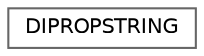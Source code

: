 digraph "类继承关系图"
{
 // LATEX_PDF_SIZE
  bgcolor="transparent";
  edge [fontname=Helvetica,fontsize=10,labelfontname=Helvetica,labelfontsize=10];
  node [fontname=Helvetica,fontsize=10,shape=box,height=0.2,width=0.4];
  rankdir="LR";
  Node0 [id="Node000000",label="DIPROPSTRING",height=0.2,width=0.4,color="grey40", fillcolor="white", style="filled",URL="$struct_d_i_p_r_o_p_s_t_r_i_n_g.html",tooltip=" "];
}
